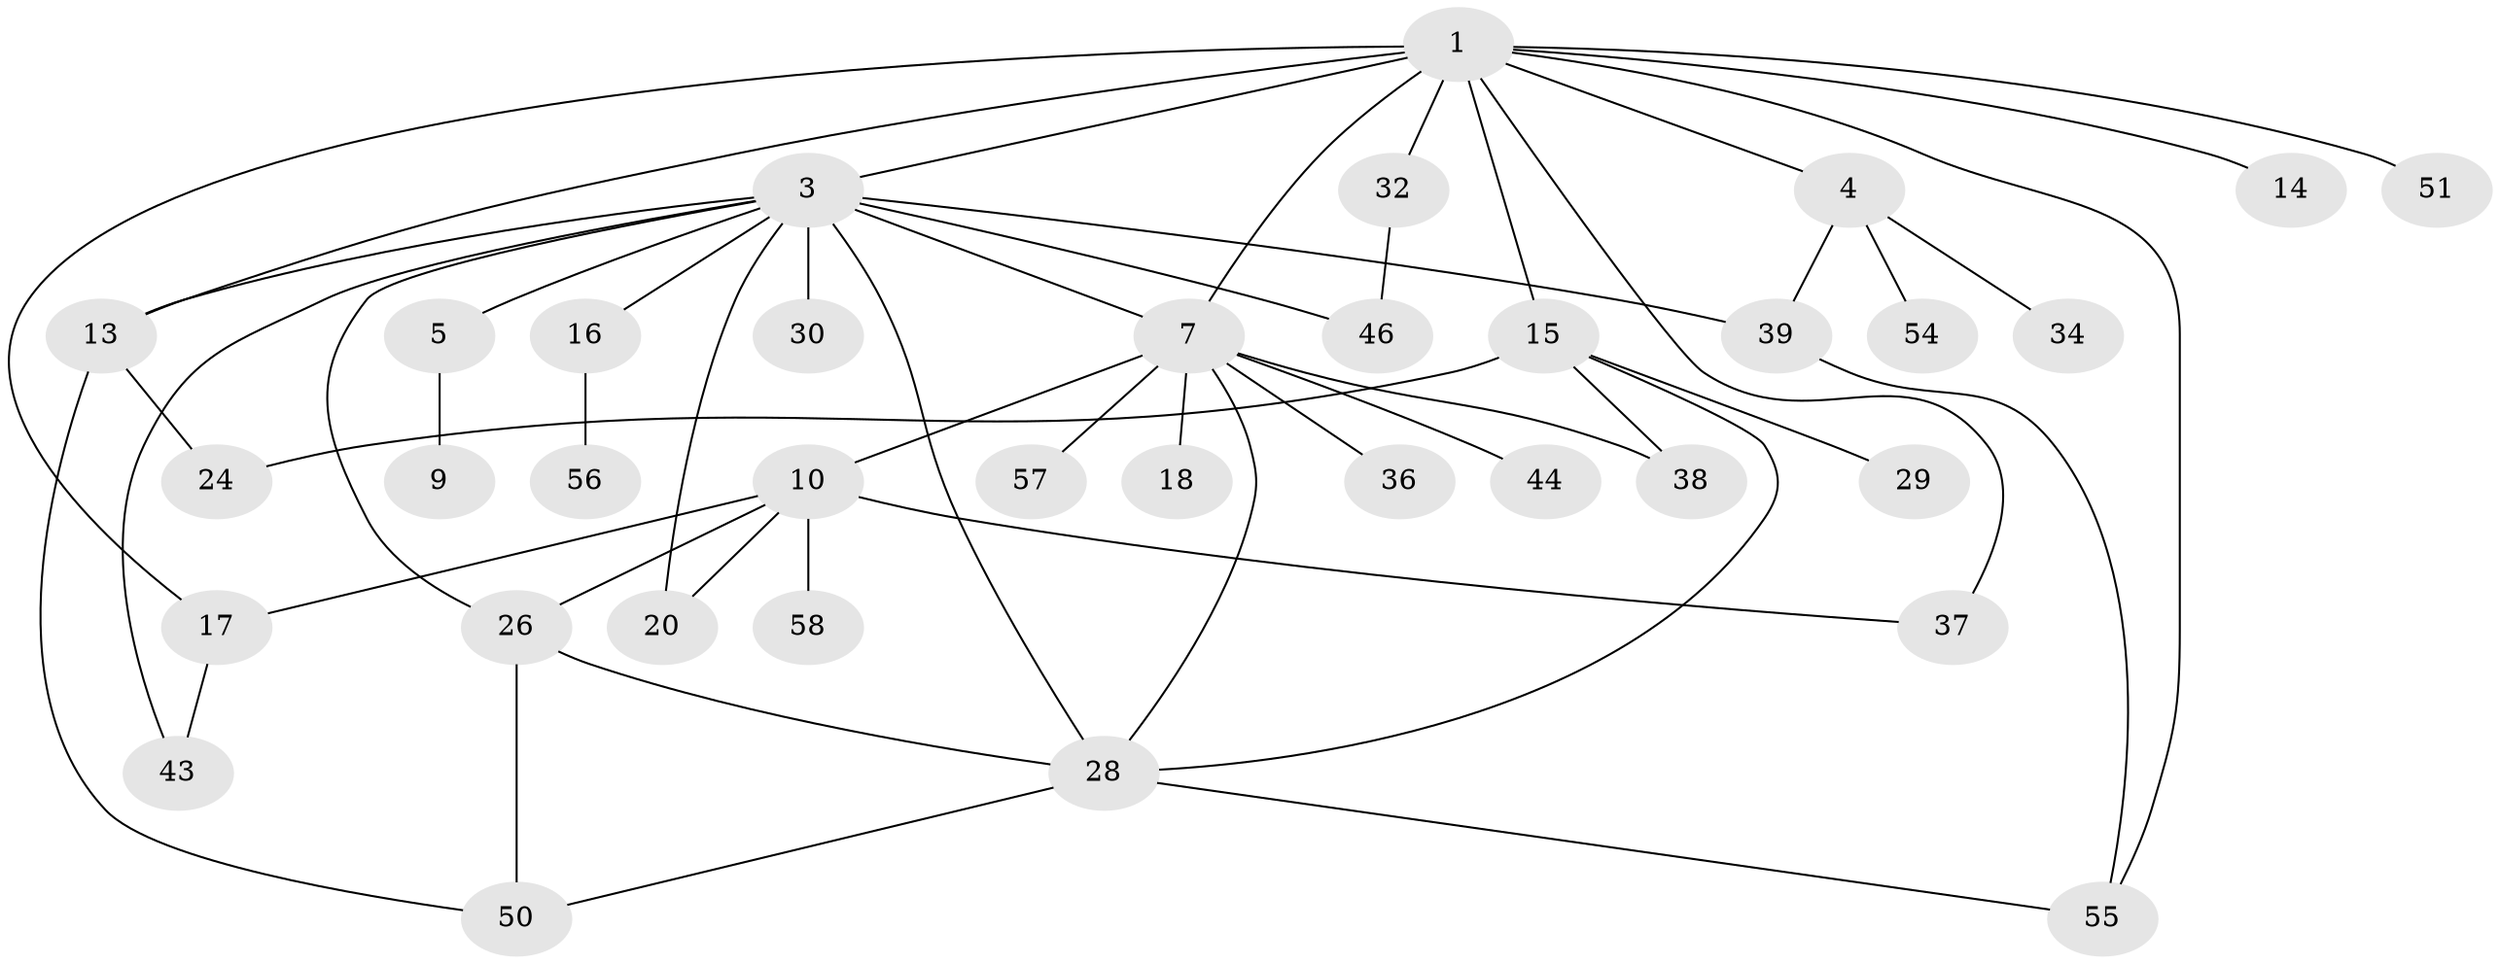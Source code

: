 // original degree distribution, {6: 0.014084507042253521, 5: 0.07042253521126761, 8: 0.028169014084507043, 4: 0.056338028169014086, 2: 0.28169014084507044, 7: 0.028169014084507043, 1: 0.29577464788732394, 3: 0.22535211267605634}
// Generated by graph-tools (version 1.1) at 2025/13/03/09/25 04:13:19]
// undirected, 35 vertices, 52 edges
graph export_dot {
graph [start="1"]
  node [color=gray90,style=filled];
  1 [super="+2+6+21"];
  3 [super="+8+27"];
  4;
  5;
  7 [super="+19+12+11"];
  9;
  10 [super="+49+23"];
  13 [super="+22"];
  14;
  15 [super="+31+47"];
  16;
  17 [super="+41"];
  18 [super="+25"];
  20;
  24 [super="+35"];
  26 [super="+33"];
  28 [super="+65+42+45"];
  29;
  30 [super="+63"];
  32 [super="+40"];
  34;
  36;
  37;
  38 [super="+60"];
  39 [super="+53"];
  43;
  44;
  46 [super="+59"];
  50;
  51;
  54;
  55;
  56;
  57;
  58;
  1 -- 3 [weight=2];
  1 -- 14;
  1 -- 37;
  1 -- 4;
  1 -- 7;
  1 -- 32;
  1 -- 51;
  1 -- 15;
  1 -- 17;
  1 -- 55;
  1 -- 13;
  3 -- 5;
  3 -- 13;
  3 -- 30;
  3 -- 43;
  3 -- 16;
  3 -- 20;
  3 -- 39;
  3 -- 26;
  3 -- 28;
  3 -- 46;
  3 -- 7;
  4 -- 34;
  4 -- 54;
  4 -- 39;
  5 -- 9;
  7 -- 10 [weight=2];
  7 -- 18;
  7 -- 28;
  7 -- 44;
  7 -- 36;
  7 -- 38;
  7 -- 57;
  10 -- 17;
  10 -- 58;
  10 -- 26;
  10 -- 37;
  10 -- 20;
  13 -- 50;
  13 -- 24 [weight=2];
  15 -- 29;
  15 -- 24 [weight=2];
  15 -- 38;
  15 -- 28;
  16 -- 56;
  17 -- 43;
  26 -- 50;
  26 -- 28;
  28 -- 50;
  28 -- 55;
  32 -- 46;
  39 -- 55;
}
